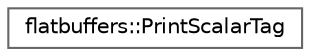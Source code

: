 digraph "Graphical Class Hierarchy"
{
 // LATEX_PDF_SIZE
  bgcolor="transparent";
  edge [fontname=Helvetica,fontsize=10,labelfontname=Helvetica,labelfontsize=10];
  node [fontname=Helvetica,fontsize=10,shape=box,height=0.2,width=0.4];
  rankdir="LR";
  Node0 [id="Node000000",label="flatbuffers::PrintScalarTag",height=0.2,width=0.4,color="grey40", fillcolor="white", style="filled",URL="$structflatbuffers_1_1PrintScalarTag.html",tooltip=" "];
}

